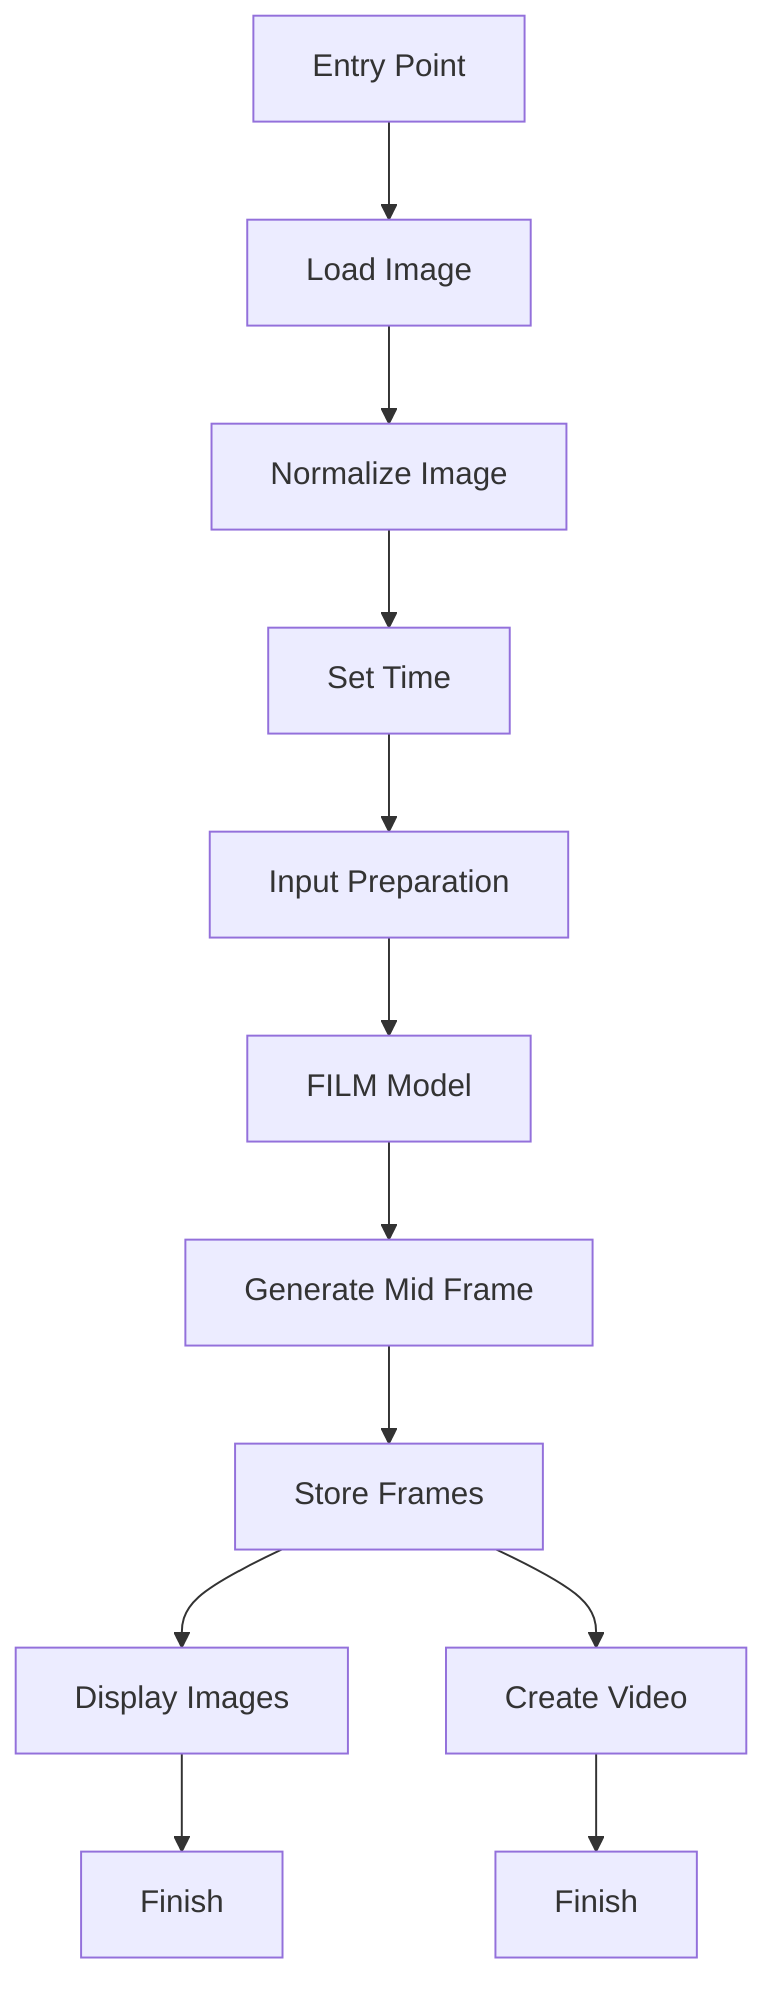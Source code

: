 flowchart TD
  A["Entry Point"] --> B["Load Image"]
  B --> C["Normalize Image"]
  C --> D["Set Time"]
  D --> E["Input Preparation"]
  E --> F["FILM Model"]
  F --> G["Generate Mid Frame"]
  G --> H["Store Frames"]
  H --> I["Display Images"]
  H --> J["Create Video"]
  I --> K["Finish"]
  J --> L["Finish"]